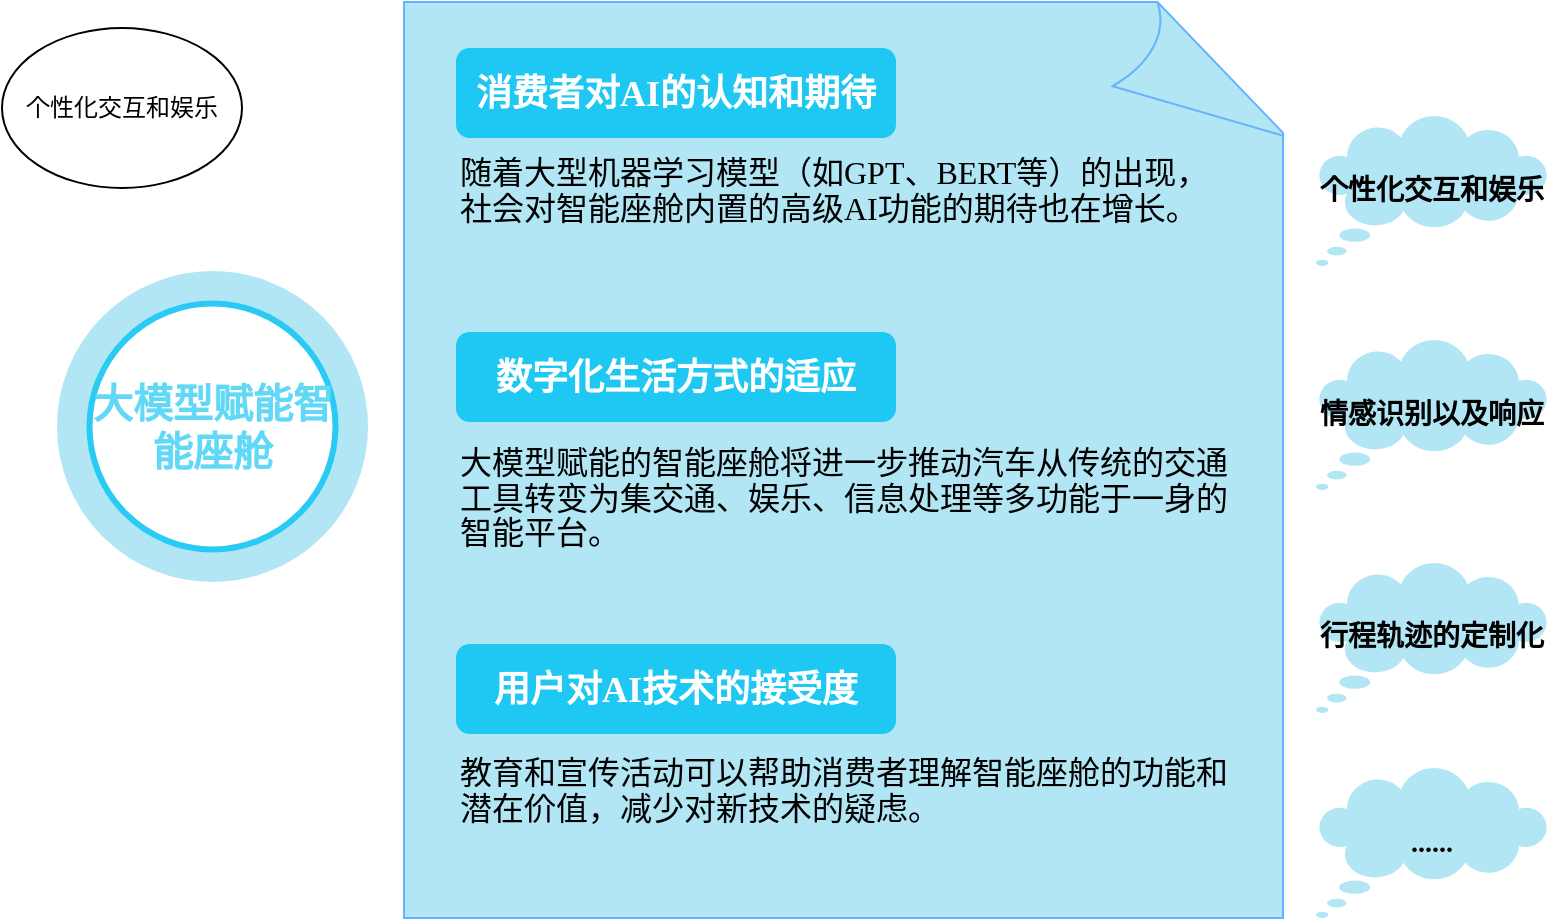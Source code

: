 <mxfile version="22.1.11" type="github">
  <diagram name="第 1 页" id="t_0k2NAwMPY0LR-K0Ouk">
    <mxGraphModel dx="1257" dy="673" grid="0" gridSize="10" guides="1" tooltips="1" connect="1" arrows="1" fold="1" page="0" pageScale="1" pageWidth="827" pageHeight="1169" math="0" shadow="0">
      <root>
        <mxCell id="0" />
        <mxCell id="1" parent="0" />
        <mxCell id="D74BTjwERHzlvlWHR8W4-18" value="" style="whiteSpace=wrap;html=1;shape=mxgraph.basic.document;fillColor=#b2e6f4;strokeColor=#66B2FF;" vertex="1" parent="1">
          <mxGeometry x="429" y="258" width="444" height="458" as="geometry" />
        </mxCell>
        <mxCell id="D74BTjwERHzlvlWHR8W4-8" value="&lt;font face=&quot;宋体&quot; style=&quot;font-size: 18px;&quot;&gt;消费者对AI的认知和期待&lt;/font&gt;" style="rounded=1;whiteSpace=wrap;html=1;strokeColor=none;fillColor=#1ec8f3;fontStyle=1;fontColor=#FFFFFF;" vertex="1" parent="1">
          <mxGeometry x="455" y="281" width="220" height="45" as="geometry" />
        </mxCell>
        <mxCell id="D74BTjwERHzlvlWHR8W4-10" value="&lt;font style=&quot;font-size: 18px;&quot; face=&quot;宋体&quot;&gt;数字化生活方式的适应&lt;/font&gt;" style="rounded=1;whiteSpace=wrap;html=1;strokeColor=none;fillColor=#1ec8f3;fontStyle=1;fontColor=#FFFFFF;" vertex="1" parent="1">
          <mxGeometry x="455" y="423" width="220" height="45" as="geometry" />
        </mxCell>
        <mxCell id="D74BTjwERHzlvlWHR8W4-12" value="&lt;font style=&quot;font-size: 18px;&quot; face=&quot;宋体&quot;&gt;用户对AI技术的接受度&lt;/font&gt;" style="rounded=1;whiteSpace=wrap;html=1;strokeColor=none;fillColor=#1ec8f3;fontStyle=1;fontColor=#FFFFFF;" vertex="1" parent="1">
          <mxGeometry x="455" y="579" width="220" height="45" as="geometry" />
        </mxCell>
        <mxCell id="D74BTjwERHzlvlWHR8W4-13" value="" style="group" vertex="1" connectable="0" parent="1">
          <mxGeometry x="265" y="402" width="136.5" height="136.5" as="geometry" />
        </mxCell>
        <mxCell id="D74BTjwERHzlvlWHR8W4-2" value="" style="ellipse;whiteSpace=wrap;html=1;aspect=fixed;strokeWidth=19;strokeColor=#b2e6f4;" vertex="1" parent="D74BTjwERHzlvlWHR8W4-13">
          <mxGeometry width="136.5" height="136.5" as="geometry" />
        </mxCell>
        <mxCell id="D74BTjwERHzlvlWHR8W4-1" value="&lt;font style=&quot;font-size: 20px;&quot;&gt;大模型赋能智能座舱&lt;/font&gt;" style="ellipse;whiteSpace=wrap;html=1;aspect=fixed;strokeWidth=3;strokeColor=#29caf3;fontFamily=宋体;fontStyle=1;fontColor=#61d8f6;" vertex="1" parent="D74BTjwERHzlvlWHR8W4-13">
          <mxGeometry x="6.75" y="6.75" width="123" height="123" as="geometry" />
        </mxCell>
        <mxCell id="D74BTjwERHzlvlWHR8W4-14" value="&lt;p style=&quot;line-height: 140%;&quot;&gt;&lt;font style=&quot;font-size: 16px;&quot; face=&quot;宋体&quot;&gt;随着大型机器学习模型（如GPT、BERT等）的出现，社会对智能座舱内置的高级AI功能的期待也在增长。&lt;/font&gt;&lt;/p&gt;" style="text;html=1;strokeColor=none;fillColor=none;align=left;verticalAlign=middle;whiteSpace=wrap;rounded=0;" vertex="1" parent="1">
          <mxGeometry x="455" y="326" width="386" height="53" as="geometry" />
        </mxCell>
        <mxCell id="D74BTjwERHzlvlWHR8W4-15" value="&lt;p style=&quot;line-height: 140%;&quot;&gt;&lt;font face=&quot;宋体&quot; style=&quot;font-size: 16px;&quot;&gt;大模型赋能的智能座舱将进一步推动汽车从传统的交通工具转变为集交通、娱乐、信息处理等多功能于一身的智能平台。&lt;/font&gt;&lt;/p&gt;" style="text;html=1;strokeColor=none;fillColor=none;align=left;verticalAlign=middle;whiteSpace=wrap;rounded=0;" vertex="1" parent="1">
          <mxGeometry x="455" y="478" width="392" height="58" as="geometry" />
        </mxCell>
        <mxCell id="D74BTjwERHzlvlWHR8W4-16" value="&lt;p style=&quot;line-height: 140%;&quot;&gt;&lt;font face=&quot;宋体&quot; style=&quot;font-size: 16px;&quot;&gt;教育和宣传活动可以帮助消费者理解智能座舱的功能和潜在价值，减少对新技术的疑虑。&lt;/font&gt;&lt;/p&gt;" style="text;html=1;strokeColor=none;fillColor=none;align=left;verticalAlign=middle;whiteSpace=wrap;rounded=0;" vertex="1" parent="1">
          <mxGeometry x="455" y="624" width="392" height="58" as="geometry" />
        </mxCell>
        <mxCell id="D74BTjwERHzlvlWHR8W4-20" value="&lt;font color=&quot;#000000&quot; style=&quot;font-size: 14px;&quot; face=&quot;宋体&quot;&gt;个性化交互和娱乐&lt;/font&gt;" style="whiteSpace=wrap;html=1;shape=mxgraph.basic.cloud_callout;fillColor=#b2e6f4;strokeColor=none;fontColor=#FFFFFF;fontStyle=1" vertex="1" parent="1">
          <mxGeometry x="885" y="315" width="116" height="75" as="geometry" />
        </mxCell>
        <mxCell id="D74BTjwERHzlvlWHR8W4-25" value="个性化交互和娱乐" style="ellipse;whiteSpace=wrap;html=1;" vertex="1" parent="1">
          <mxGeometry x="228" y="271" width="120" height="80" as="geometry" />
        </mxCell>
        <mxCell id="D74BTjwERHzlvlWHR8W4-28" value="&lt;font color=&quot;#000000&quot; style=&quot;font-size: 14px;&quot; face=&quot;宋体&quot;&gt;情感识别以及响应&lt;/font&gt;" style="whiteSpace=wrap;html=1;shape=mxgraph.basic.cloud_callout;fillColor=#b2e6f4;strokeColor=none;fontColor=#FFFFFF;fontStyle=1" vertex="1" parent="1">
          <mxGeometry x="885" y="427" width="116" height="75" as="geometry" />
        </mxCell>
        <mxCell id="D74BTjwERHzlvlWHR8W4-29" value="&lt;font face=&quot;宋体&quot; color=&quot;#000000&quot;&gt;&lt;span style=&quot;font-size: 14px;&quot;&gt;行程轨迹的定制化&lt;/span&gt;&lt;/font&gt;" style="whiteSpace=wrap;html=1;shape=mxgraph.basic.cloud_callout;fillColor=#b2e6f4;strokeColor=none;fontColor=#FFFFFF;fontStyle=1" vertex="1" parent="1">
          <mxGeometry x="885" y="538.5" width="116" height="75" as="geometry" />
        </mxCell>
        <mxCell id="D74BTjwERHzlvlWHR8W4-30" value="&lt;font face=&quot;宋体&quot; color=&quot;#000000&quot;&gt;&lt;span style=&quot;font-size: 14px;&quot;&gt;......&lt;/span&gt;&lt;/font&gt;" style="whiteSpace=wrap;html=1;shape=mxgraph.basic.cloud_callout;fillColor=#b2e6f4;strokeColor=none;fontColor=#FFFFFF;fontStyle=1" vertex="1" parent="1">
          <mxGeometry x="885" y="641" width="116" height="75" as="geometry" />
        </mxCell>
      </root>
    </mxGraphModel>
  </diagram>
</mxfile>
